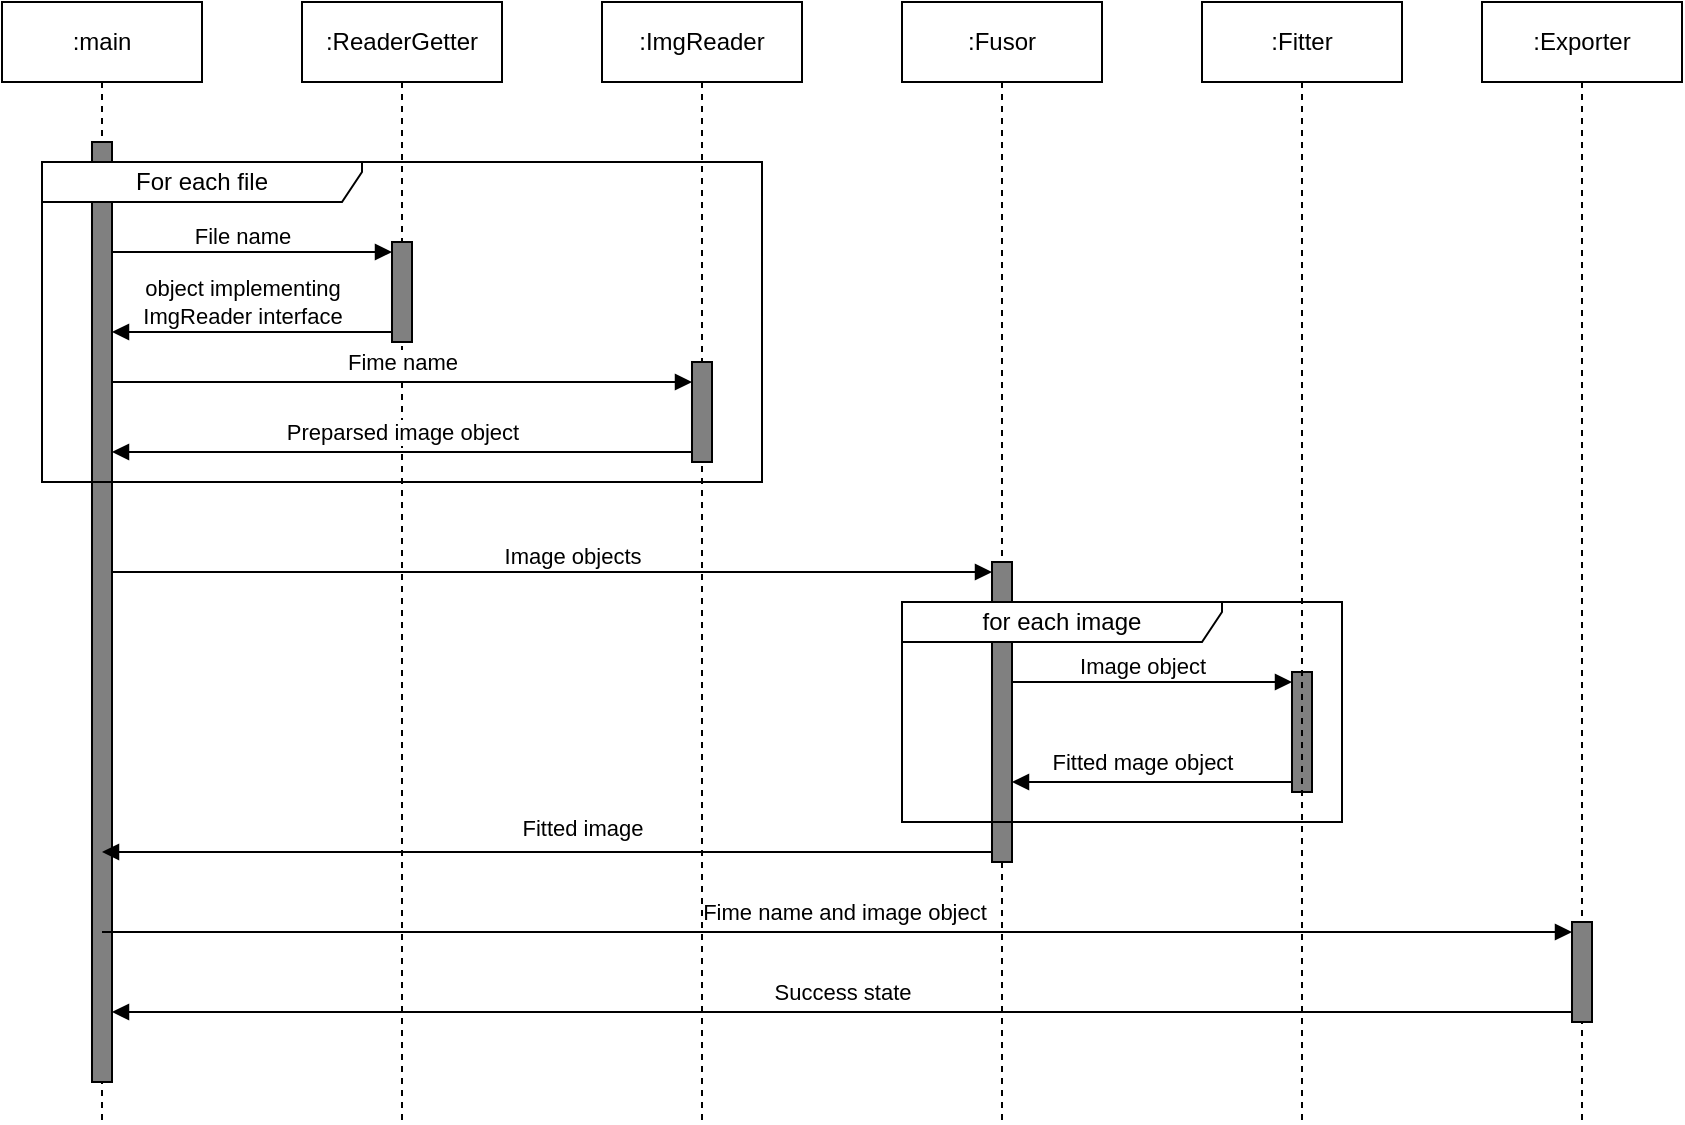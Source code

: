 <mxfile version="22.1.22" type="embed">
  <diagram id="23iRSUPoRavnBvh4doch" name="Page-1">
    <mxGraphModel dx="935" dy="768" grid="1" gridSize="10" guides="1" tooltips="1" connect="1" arrows="1" fold="1" page="1" pageScale="1" pageWidth="827" pageHeight="1169" math="0" shadow="0">
      <root>
        <mxCell id="0" />
        <mxCell id="1" parent="0" />
        <mxCell id="2" value=":main" style="shape=umlLifeline;perimeter=lifelinePerimeter;whiteSpace=wrap;html=1;container=1;dropTarget=0;collapsible=0;recursiveResize=0;outlineConnect=0;portConstraint=eastwest;newEdgeStyle={&quot;edgeStyle&quot;:&quot;elbowEdgeStyle&quot;,&quot;elbow&quot;:&quot;vertical&quot;,&quot;curved&quot;:0,&quot;rounded&quot;:0};" parent="1" vertex="1">
          <mxGeometry x="10" y="240" width="100" height="560" as="geometry" />
        </mxCell>
        <mxCell id="3" value="" style="html=1;points=[[0,0,0,0,5],[0,1,0,0,-5],[1,0,0,0,5],[1,1,0,0,-5]];perimeter=orthogonalPerimeter;outlineConnect=0;targetShapes=umlLifeline;portConstraint=eastwest;newEdgeStyle={&quot;curved&quot;:0,&quot;rounded&quot;:0};fillColor=#808080;" parent="2" vertex="1">
          <mxGeometry x="45" y="70" width="10" height="470" as="geometry" />
        </mxCell>
        <mxCell id="6" value=":ReaderGetter" style="shape=umlLifeline;perimeter=lifelinePerimeter;whiteSpace=wrap;html=1;container=1;dropTarget=0;collapsible=0;recursiveResize=0;outlineConnect=0;portConstraint=eastwest;newEdgeStyle={&quot;edgeStyle&quot;:&quot;elbowEdgeStyle&quot;,&quot;elbow&quot;:&quot;vertical&quot;,&quot;curved&quot;:0,&quot;rounded&quot;:0};" parent="1" vertex="1">
          <mxGeometry x="160" y="240" width="100" height="560" as="geometry" />
        </mxCell>
        <mxCell id="8" value=":ImgReader" style="shape=umlLifeline;perimeter=lifelinePerimeter;whiteSpace=wrap;html=1;container=1;dropTarget=0;collapsible=0;recursiveResize=0;outlineConnect=0;portConstraint=eastwest;newEdgeStyle={&quot;edgeStyle&quot;:&quot;elbowEdgeStyle&quot;,&quot;elbow&quot;:&quot;vertical&quot;,&quot;curved&quot;:0,&quot;rounded&quot;:0};" parent="1" vertex="1">
          <mxGeometry x="310" y="240" width="100" height="560" as="geometry" />
        </mxCell>
        <mxCell id="10" value=":Fusor" style="shape=umlLifeline;perimeter=lifelinePerimeter;whiteSpace=wrap;html=1;container=1;dropTarget=0;collapsible=0;recursiveResize=0;outlineConnect=0;portConstraint=eastwest;newEdgeStyle={&quot;edgeStyle&quot;:&quot;elbowEdgeStyle&quot;,&quot;elbow&quot;:&quot;vertical&quot;,&quot;curved&quot;:0,&quot;rounded&quot;:0};" parent="1" vertex="1">
          <mxGeometry x="460" y="240" width="100" height="560" as="geometry" />
        </mxCell>
        <mxCell id="11" value="" style="html=1;points=[[0,0,0,0,5],[0,1,0,0,-5],[1,0,0,0,5],[1,1,0,0,-5]];perimeter=orthogonalPerimeter;outlineConnect=0;targetShapes=umlLifeline;portConstraint=eastwest;newEdgeStyle={&quot;curved&quot;:0,&quot;rounded&quot;:0};fillColor=#808080;" parent="10" vertex="1">
          <mxGeometry x="45" y="280" width="10" height="150" as="geometry" />
        </mxCell>
        <mxCell id="41" value="" style="html=1;points=[[0,0,0,0,5],[0,1,0,0,-5],[1,0,0,0,5],[1,1,0,0,-5]];perimeter=orthogonalPerimeter;outlineConnect=0;targetShapes=umlLifeline;portConstraint=eastwest;newEdgeStyle={&quot;curved&quot;:0,&quot;rounded&quot;:0};fillColor=#808080;" vertex="1" parent="10">
          <mxGeometry x="195" y="335" width="10" height="60" as="geometry" />
        </mxCell>
        <mxCell id="45" value="for each image" style="shape=umlFrame;whiteSpace=wrap;html=1;pointerEvents=0;recursiveResize=0;container=1;collapsible=0;width=160;height=20;" vertex="1" parent="10">
          <mxGeometry y="300" width="220" height="110" as="geometry" />
        </mxCell>
        <mxCell id="37" value="" style="html=1;verticalAlign=bottom;labelBackgroundColor=none;endArrow=block;endFill=1;rounded=0;entryX=0;entryY=0;entryDx=0;entryDy=5;entryPerimeter=0;" edge="1" parent="10" source="11" target="41">
          <mxGeometry width="160" relative="1" as="geometry">
            <mxPoint x="76" y="340" as="sourcePoint" />
            <mxPoint x="216" y="340" as="targetPoint" />
          </mxGeometry>
        </mxCell>
        <mxCell id="38" value="Image object" style="edgeLabel;html=1;align=center;verticalAlign=middle;resizable=0;points=[];" vertex="1" connectable="0" parent="37">
          <mxGeometry x="0.1" y="-2" relative="1" as="geometry">
            <mxPoint x="-12" y="-10" as="offset" />
          </mxGeometry>
        </mxCell>
        <mxCell id="39" value="" style="html=1;verticalAlign=bottom;labelBackgroundColor=none;endArrow=block;endFill=1;rounded=0;exitX=0;exitY=1;exitDx=0;exitDy=-5;exitPerimeter=0;" edge="1" parent="10" source="41" target="11">
          <mxGeometry width="160" relative="1" as="geometry">
            <mxPoint x="215" y="390" as="sourcePoint" />
            <mxPoint x="75" y="390" as="targetPoint" />
          </mxGeometry>
        </mxCell>
        <mxCell id="40" value="Fitted mage object" style="edgeLabel;html=1;align=center;verticalAlign=middle;resizable=0;points=[];" vertex="1" connectable="0" parent="39">
          <mxGeometry x="0.1" y="-2" relative="1" as="geometry">
            <mxPoint x="2" y="-8" as="offset" />
          </mxGeometry>
        </mxCell>
        <mxCell id="12" value=":Fitter" style="shape=umlLifeline;perimeter=lifelinePerimeter;whiteSpace=wrap;html=1;container=1;dropTarget=0;collapsible=0;recursiveResize=0;outlineConnect=0;portConstraint=eastwest;newEdgeStyle={&quot;edgeStyle&quot;:&quot;elbowEdgeStyle&quot;,&quot;elbow&quot;:&quot;vertical&quot;,&quot;curved&quot;:0,&quot;rounded&quot;:0};" parent="1" vertex="1">
          <mxGeometry x="610" y="240" width="100" height="560" as="geometry" />
        </mxCell>
        <mxCell id="14" value=":Exporter" style="shape=umlLifeline;perimeter=lifelinePerimeter;whiteSpace=wrap;html=1;container=1;dropTarget=0;collapsible=0;recursiveResize=0;outlineConnect=0;portConstraint=eastwest;newEdgeStyle={&quot;edgeStyle&quot;:&quot;elbowEdgeStyle&quot;,&quot;elbow&quot;:&quot;vertical&quot;,&quot;curved&quot;:0,&quot;rounded&quot;:0};" parent="1" vertex="1">
          <mxGeometry x="750" y="240" width="100" height="560" as="geometry" />
        </mxCell>
        <mxCell id="15" value="" style="html=1;points=[[0,0,0,0,5],[0,1,0,0,-5],[1,0,0,0,5],[1,1,0,0,-5]];perimeter=orthogonalPerimeter;outlineConnect=0;targetShapes=umlLifeline;portConstraint=eastwest;newEdgeStyle={&quot;curved&quot;:0,&quot;rounded&quot;:0};fillColor=#808080;" parent="14" vertex="1">
          <mxGeometry x="45" y="460" width="10" height="50" as="geometry" />
        </mxCell>
        <mxCell id="18" value="For each file" style="shape=umlFrame;whiteSpace=wrap;html=1;pointerEvents=0;recursiveResize=0;container=1;collapsible=0;width=160;height=20;" vertex="1" parent="1">
          <mxGeometry x="30" y="320" width="360" height="160" as="geometry" />
        </mxCell>
        <mxCell id="7" value="" style="html=1;points=[[0,0,0,0,5],[0,1,0,0,-5],[1,0,0,0,5],[1,1,0,0,-5]];perimeter=orthogonalPerimeter;outlineConnect=0;targetShapes=umlLifeline;portConstraint=eastwest;newEdgeStyle={&quot;curved&quot;:0,&quot;rounded&quot;:0};fillColor=#808080;" parent="18" vertex="1">
          <mxGeometry x="175" y="40" width="10" height="50" as="geometry" />
        </mxCell>
        <mxCell id="9" value="" style="html=1;points=[[0,0,0,0,5],[0,1,0,0,-5],[1,0,0,0,5],[1,1,0,0,-5]];perimeter=orthogonalPerimeter;outlineConnect=0;targetShapes=umlLifeline;portConstraint=eastwest;newEdgeStyle={&quot;curved&quot;:0,&quot;rounded&quot;:0};fillColor=#808080;" parent="18" vertex="1">
          <mxGeometry x="325" y="100" width="10" height="50" as="geometry" />
        </mxCell>
        <mxCell id="19" value="" style="html=1;verticalAlign=bottom;labelBackgroundColor=none;endArrow=block;endFill=1;rounded=0;entryX=0;entryY=0;entryDx=0;entryDy=5;entryPerimeter=0;" edge="1" parent="1" source="3" target="7">
          <mxGeometry width="160" relative="1" as="geometry">
            <mxPoint x="65" y="393" as="sourcePoint" />
            <mxPoint x="205" y="393" as="targetPoint" />
          </mxGeometry>
        </mxCell>
        <mxCell id="20" value="File name" style="edgeLabel;html=1;align=center;verticalAlign=middle;resizable=0;points=[];" vertex="1" connectable="0" parent="19">
          <mxGeometry x="0.1" y="-2" relative="1" as="geometry">
            <mxPoint x="-12" y="-10" as="offset" />
          </mxGeometry>
        </mxCell>
        <mxCell id="21" value="" style="html=1;verticalAlign=bottom;labelBackgroundColor=none;endArrow=block;endFill=1;rounded=0;exitX=0;exitY=1;exitDx=0;exitDy=-5;exitPerimeter=0;" edge="1" parent="1" source="7" target="3">
          <mxGeometry width="160" relative="1" as="geometry">
            <mxPoint x="100" y="490" as="sourcePoint" />
            <mxPoint x="240" y="490" as="targetPoint" />
          </mxGeometry>
        </mxCell>
        <mxCell id="23" value="object implementing&lt;br&gt;ImgReader interface" style="edgeLabel;html=1;align=center;verticalAlign=middle;resizable=0;points=[];" vertex="1" connectable="0" parent="21">
          <mxGeometry x="0.129" y="-1" relative="1" as="geometry">
            <mxPoint x="4" y="-14" as="offset" />
          </mxGeometry>
        </mxCell>
        <mxCell id="24" value="" style="html=1;verticalAlign=bottom;labelBackgroundColor=none;endArrow=block;endFill=1;rounded=0;" edge="1" parent="1">
          <mxGeometry width="160" relative="1" as="geometry">
            <mxPoint x="65" y="430" as="sourcePoint" />
            <mxPoint x="355" y="430" as="targetPoint" />
          </mxGeometry>
        </mxCell>
        <mxCell id="25" value="Fime name" style="edgeLabel;html=1;align=center;verticalAlign=middle;resizable=0;points=[];" vertex="1" connectable="0" parent="24">
          <mxGeometry x="0.152" relative="1" as="geometry">
            <mxPoint x="-22" y="-10" as="offset" />
          </mxGeometry>
        </mxCell>
        <mxCell id="26" value="" style="html=1;verticalAlign=bottom;labelBackgroundColor=none;endArrow=block;endFill=1;rounded=0;exitX=0;exitY=1;exitDx=0;exitDy=-5;exitPerimeter=0;" edge="1" parent="1" source="9" target="3">
          <mxGeometry width="160" relative="1" as="geometry">
            <mxPoint x="120" y="535" as="sourcePoint" />
            <mxPoint x="410" y="534.5" as="targetPoint" />
          </mxGeometry>
        </mxCell>
        <mxCell id="27" value="Preparsed image object" style="edgeLabel;html=1;align=center;verticalAlign=middle;resizable=0;points=[];" vertex="1" connectable="0" parent="26">
          <mxGeometry x="0.152" relative="1" as="geometry">
            <mxPoint x="22" y="-10" as="offset" />
          </mxGeometry>
        </mxCell>
        <mxCell id="28" value="" style="html=1;verticalAlign=bottom;labelBackgroundColor=none;endArrow=block;endFill=1;rounded=0;entryX=0;entryY=0;entryDx=0;entryDy=5;entryPerimeter=0;" edge="1" parent="1" source="2" target="15">
          <mxGeometry width="160" relative="1" as="geometry">
            <mxPoint x="60" y="700" as="sourcePoint" />
            <mxPoint x="794.5" y="700" as="targetPoint" />
          </mxGeometry>
        </mxCell>
        <mxCell id="29" value="Fime name and image object" style="edgeLabel;html=1;align=center;verticalAlign=middle;resizable=0;points=[];" vertex="1" connectable="0" parent="28">
          <mxGeometry x="0.152" relative="1" as="geometry">
            <mxPoint x="-53" y="-10" as="offset" />
          </mxGeometry>
        </mxCell>
        <mxCell id="30" value="" style="html=1;verticalAlign=bottom;labelBackgroundColor=none;endArrow=block;endFill=1;rounded=0;exitX=0;exitY=1;exitDx=0;exitDy=-5;exitPerimeter=0;" edge="1" parent="1" source="15" target="3">
          <mxGeometry width="160" relative="1" as="geometry">
            <mxPoint x="750" y="740" as="sourcePoint" />
            <mxPoint x="460" y="740" as="targetPoint" />
          </mxGeometry>
        </mxCell>
        <mxCell id="31" value="Success state" style="edgeLabel;html=1;align=center;verticalAlign=middle;resizable=0;points=[];" vertex="1" connectable="0" parent="30">
          <mxGeometry x="0.152" relative="1" as="geometry">
            <mxPoint x="55" y="-10" as="offset" />
          </mxGeometry>
        </mxCell>
        <mxCell id="32" value="" style="html=1;verticalAlign=bottom;labelBackgroundColor=none;endArrow=block;endFill=1;rounded=0;entryX=0;entryY=0;entryDx=0;entryDy=5;entryPerimeter=0;" edge="1" parent="1" source="3" target="11">
          <mxGeometry width="160" relative="1" as="geometry">
            <mxPoint x="60" y="530" as="sourcePoint" />
            <mxPoint x="505" y="523" as="targetPoint" />
          </mxGeometry>
        </mxCell>
        <mxCell id="33" value="Image objects" style="edgeLabel;html=1;align=center;verticalAlign=middle;resizable=0;points=[];" vertex="1" connectable="0" parent="32">
          <mxGeometry x="0.1" y="-2" relative="1" as="geometry">
            <mxPoint x="-12" y="-10" as="offset" />
          </mxGeometry>
        </mxCell>
        <mxCell id="46" value="" style="html=1;verticalAlign=bottom;labelBackgroundColor=none;endArrow=block;endFill=1;rounded=0;exitX=0;exitY=1;exitDx=0;exitDy=-5;exitPerimeter=0;" edge="1" parent="1" source="11" target="2">
          <mxGeometry width="160" relative="1" as="geometry">
            <mxPoint x="420" y="640" as="sourcePoint" />
            <mxPoint x="140" y="630" as="targetPoint" />
          </mxGeometry>
        </mxCell>
        <mxCell id="47" value="Fitted image" style="edgeLabel;html=1;align=center;verticalAlign=middle;resizable=0;points=[];" vertex="1" connectable="0" parent="46">
          <mxGeometry x="0.1" y="-2" relative="1" as="geometry">
            <mxPoint x="40" y="-10" as="offset" />
          </mxGeometry>
        </mxCell>
      </root>
    </mxGraphModel>
  </diagram>
</mxfile>
